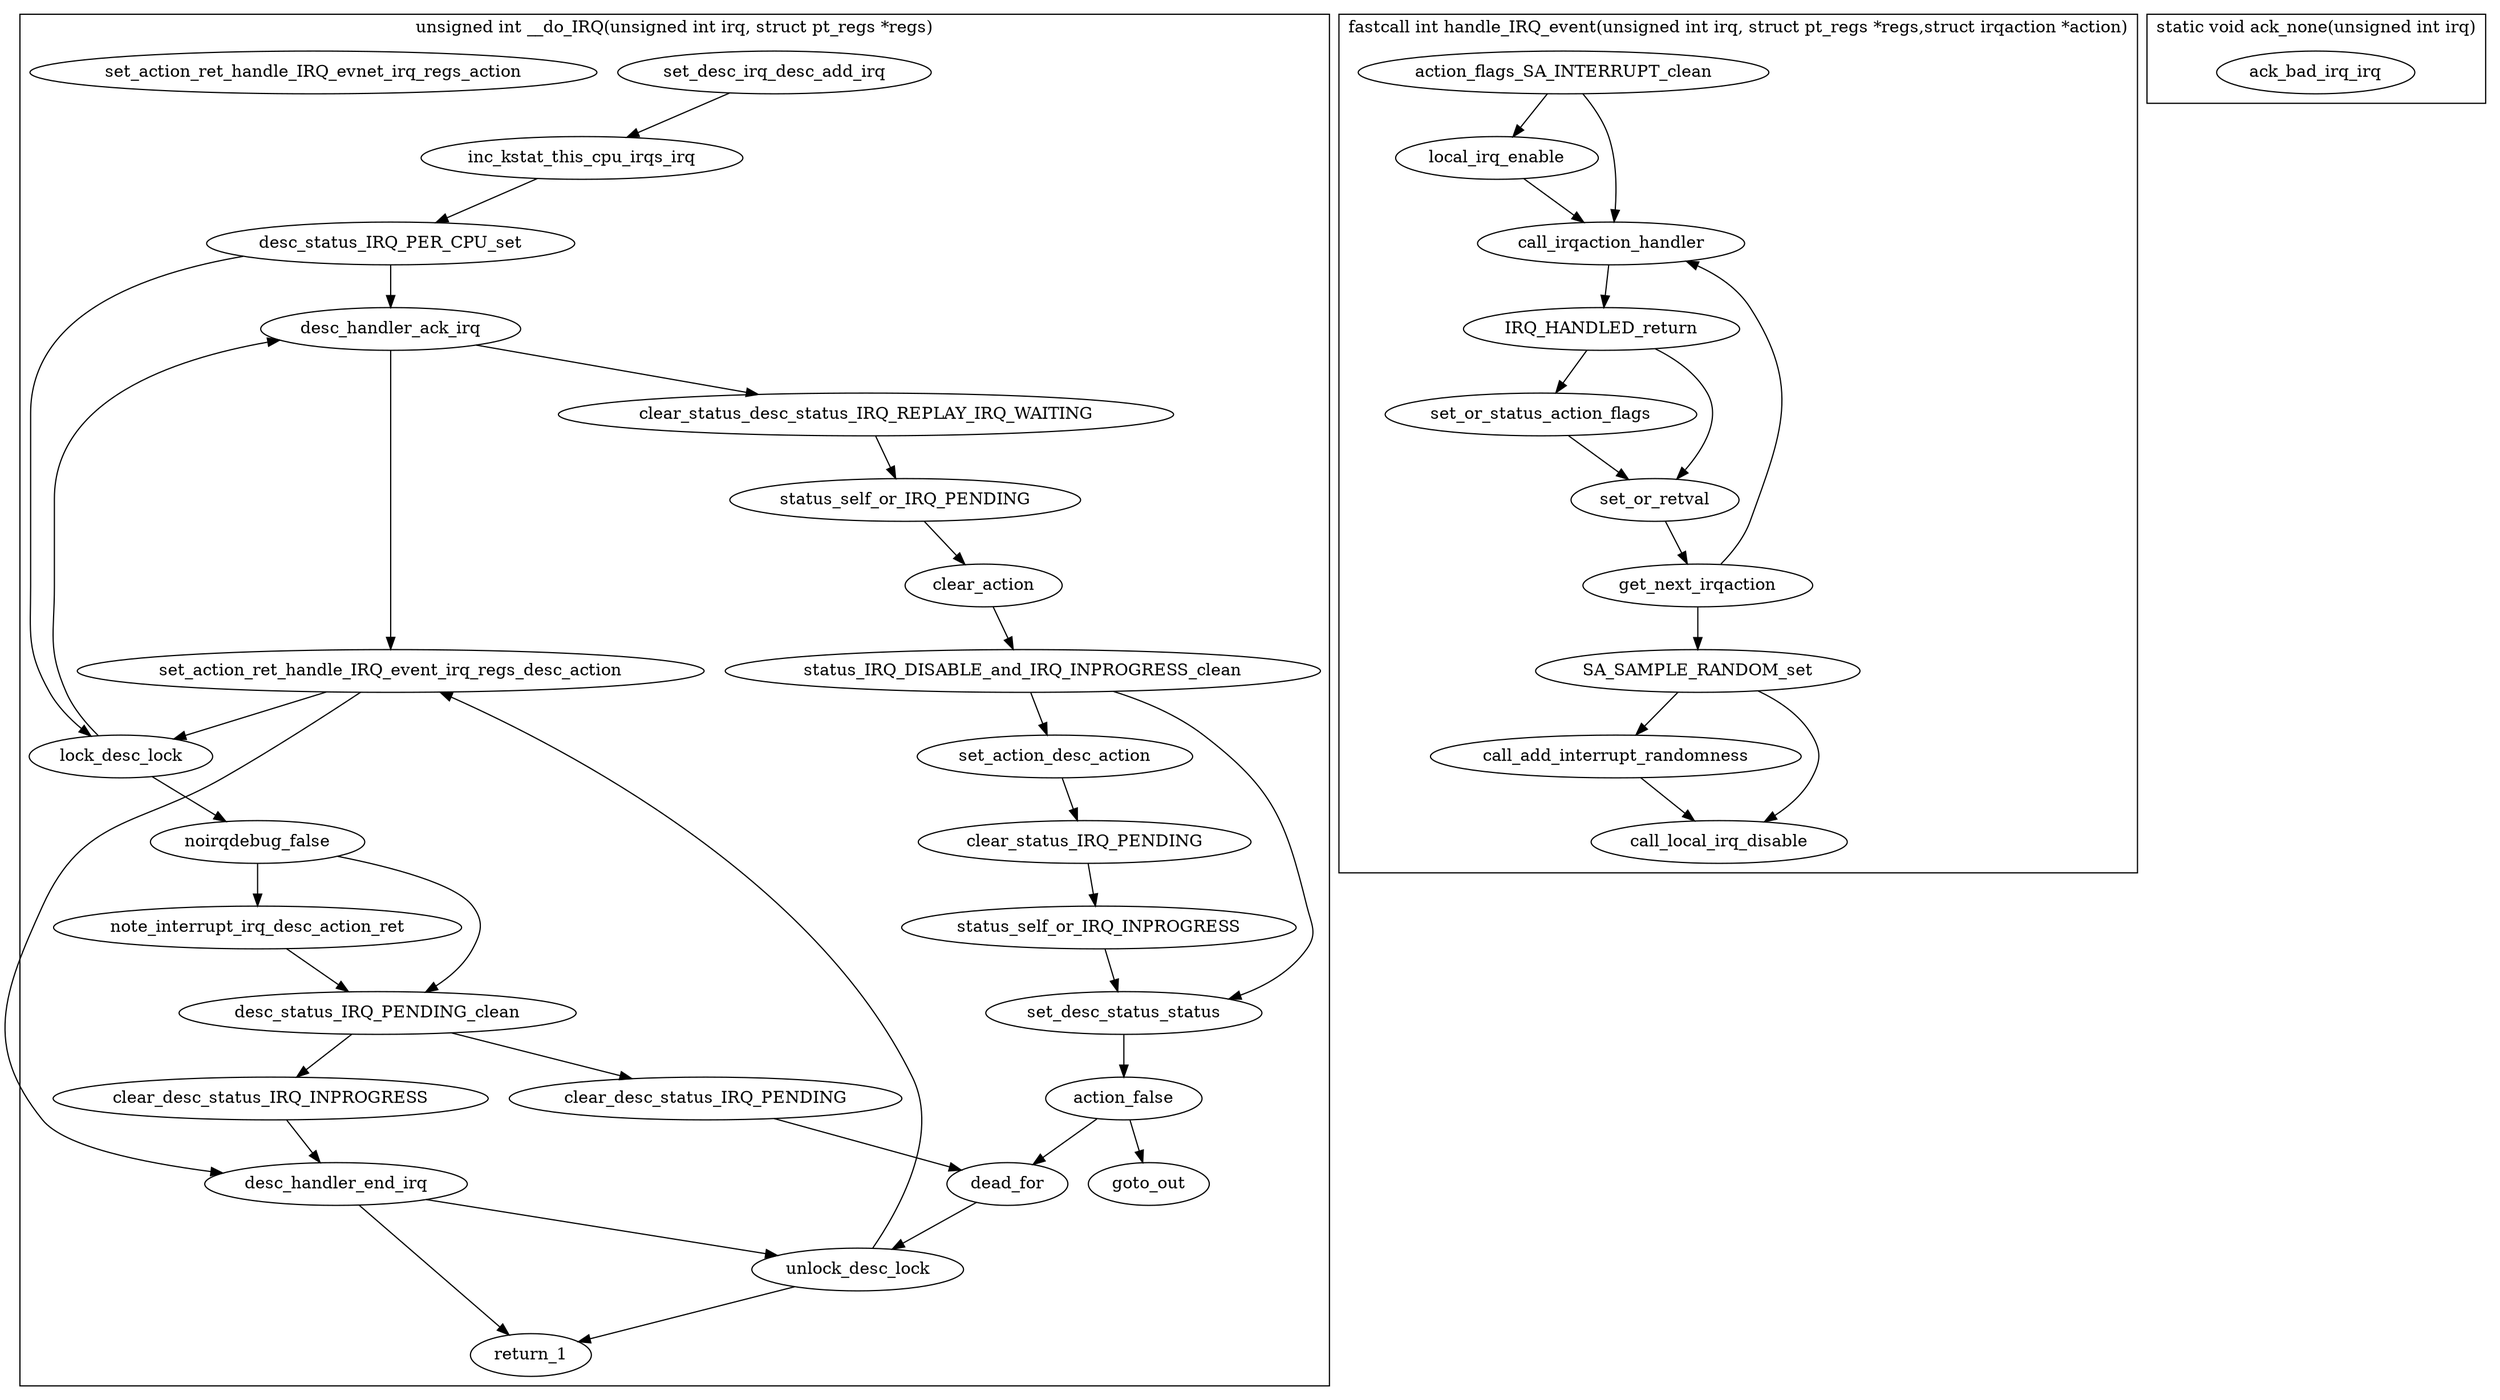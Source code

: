 digraph handle_c{
	subgraph cluster___do_IRQ{
		label="unsigned int __do_IRQ(unsigned int irq, struct pt_regs *regs)";

		set_desc_irq_desc_add_irq[label="set_desc_irq_desc_add_irq"];
		inc_kstat_this_cpu_irqs_irq[label="inc_kstat_this_cpu_irqs_irq"];
		desc_status_IRQ_PER_CPU_set[label="desc_status_IRQ_PER_CPU_set"];
		desc_handler_ack_irq[label="desc_handler_ack_irq"];
		set_action_ret_handle_IRQ_event_irq_regs_desc_action[label="set_action_ret_handle_IRQ_event_irq_regs_desc_action"];
		desc_handler_end_irq[label="desc_handler_end_irq"];
		return_1[label="return_1"];
		lock_desc_lock[label="lock_desc_lock"];
		desc_handler_ack_irq[label="desc_handler_ack_irq"];
		clear_status_desc_status_IRQ_REPLAY_IRQ_WAITING[label="clear_status_desc_status_IRQ_REPLAY_IRQ_WAITING"];
		status_self_or_IRQ_PENDING[label="status_self_or_IRQ_PENDING"];
		clear_action[label="clear_action"];
		status_IRQ_DISABLE_and_IRQ_INPROGRESS_clean[label="status_IRQ_DISABLE_and_IRQ_INPROGRESS_clean"];
		set_action_desc_action[label="set_action_desc_action"];
		clear_status_IRQ_PENDING[label="clear_status_IRQ_PENDING"];
		status_self_or_IRQ_INPROGRESS[label="status_self_or_IRQ_INPROGRESS"];
		set_desc_status_status[label="set_desc_status_status"];
		action_false[label="action_false"];
		goto_out[label="goto_out"];
		dead_for[label="dead_for"];
		unlock_desc_lock[label="unlock_desc_lock"];
		set_action_ret_handle_IRQ_evnet_irq_regs_action[label="set_action_ret_handle_IRQ_evnet_irq_regs_action"];
		lock_desc_lock[label="lock_desc_lock"];
		noirqdebug_false[label="noirqdebug_false"];
		note_interrupt_irq_desc_action_ret[label="note_interrupt_irq_desc_action_ret"];
		desc_status_IRQ_PENDING_clean[label="desc_status_IRQ_PENDING_clean"];
		clear_desc_status_IRQ_PENDING[label="clear_desc_status_IRQ_PENDING"];
		clear_desc_status_IRQ_INPROGRESS[label="clear_desc_status_IRQ_INPROGRESS"];
		desc_handler_end_irq[label="desc_handler_end_irq"];
		unlock_desc_lock[label="unlock_desc_lock"];
		return_1[label="return_1"];

		set_desc_irq_desc_add_irq -> inc_kstat_this_cpu_irqs_irq;
		inc_kstat_this_cpu_irqs_irq -> desc_status_IRQ_PER_CPU_set;
		desc_status_IRQ_PER_CPU_set -> desc_handler_ack_irq;
		desc_handler_ack_irq -> set_action_ret_handle_IRQ_event_irq_regs_desc_action;
		set_action_ret_handle_IRQ_event_irq_regs_desc_action -> desc_handler_end_irq;
		desc_handler_end_irq -> return_1
		desc_status_IRQ_PER_CPU_set -> lock_desc_lock;
		lock_desc_lock -> desc_handler_ack_irq;
		desc_handler_ack_irq -> clear_status_desc_status_IRQ_REPLAY_IRQ_WAITING;
		clear_status_desc_status_IRQ_REPLAY_IRQ_WAITING -> status_self_or_IRQ_PENDING;
		status_self_or_IRQ_PENDING -> clear_action;
		clear_action -> status_IRQ_DISABLE_and_IRQ_INPROGRESS_clean;
		status_IRQ_DISABLE_and_IRQ_INPROGRESS_clean -> set_action_desc_action;
		set_action_desc_action -> clear_status_IRQ_PENDING;
		clear_status_IRQ_PENDING -> status_self_or_IRQ_INPROGRESS;
		status_self_or_IRQ_INPROGRESS -> set_desc_status_status;
		status_IRQ_DISABLE_and_IRQ_INPROGRESS_clean -> set_desc_status_status;
		set_desc_status_status -> action_false;
		action_false -> goto_out;
		action_false -> dead_for;
		dead_for -> unlock_desc_lock;
		unlock_desc_lock -> set_action_ret_handle_IRQ_event_irq_regs_desc_action;
		set_action_ret_handle_IRQ_event_irq_regs_desc_action -> lock_desc_lock;
		lock_desc_lock -> noirqdebug_false;
		noirqdebug_false -> note_interrupt_irq_desc_action_ret;
		note_interrupt_irq_desc_action_ret -> desc_status_IRQ_PENDING_clean;
		noirqdebug_false -> desc_status_IRQ_PENDING_clean;
		desc_status_IRQ_PENDING_clean -> clear_desc_status_IRQ_PENDING;
		clear_desc_status_IRQ_PENDING -> dead_for;
		desc_status_IRQ_PENDING_clean -> clear_desc_status_IRQ_INPROGRESS;
		clear_desc_status_IRQ_INPROGRESS -> desc_handler_end_irq;
		desc_handler_end_irq -> unlock_desc_lock;
		unlock_desc_lock -> return_1;
	}

	subgraph cluster_handle_IRQ_event{
		label="fastcall int handle_IRQ_event(unsigned int irq, struct pt_regs *regs,struct irqaction *action)";
                
		action_flags_SA_INTERRUPT_clean[label="action_flags_SA_INTERRUPT_clean"];
		local_irq_enable[label="local_irq_enable"];
		call_irqaction_handler[label="call_irqaction_handler"];
		IRQ_HANDLED_return[label="IRQ_HANDLED_return"];
		set_or_status_action_flags[label="set_or_status_action_flags"];
		set_or_retval[label="set_or_retval"];
		get_next_irqaction[label="get_next_irqaction"];
		SA_SAMPLE_RANDOM_set[label="SA_SAMPLE_RANDOM_set"];
		call_add_interrupt_randomness[label="call_add_interrupt_randomness"];
		local_irq_disable[label="call_local_irq_disable"];

		action_flags_SA_INTERRUPT_clean -> local_irq_enable;
		local_irq_enable -> call_irqaction_handler;
		action_flags_SA_INTERRUPT_clean -> call_irqaction_handler;
		call_irqaction_handler -> IRQ_HANDLED_return;
		IRQ_HANDLED_return -> set_or_status_action_flags;
		set_or_status_action_flags -> set_or_retval;
		IRQ_HANDLED_return -> set_or_retval;
		set_or_retval -> get_next_irqaction;
		get_next_irqaction -> call_irqaction_handler;
		get_next_irqaction -> SA_SAMPLE_RANDOM_set;
		SA_SAMPLE_RANDOM_set -> call_add_interrupt_randomness;
		call_add_interrupt_randomness -> local_irq_disable;
		SA_SAMPLE_RANDOM_set -> local_irq_disable;
	}

	subgraph cluster_ack_none{
		label="static void ack_none(unsigned int irq)";
		ack_bad_irq_irq[label="ack_bad_irq_irq"];
	}
        
}
